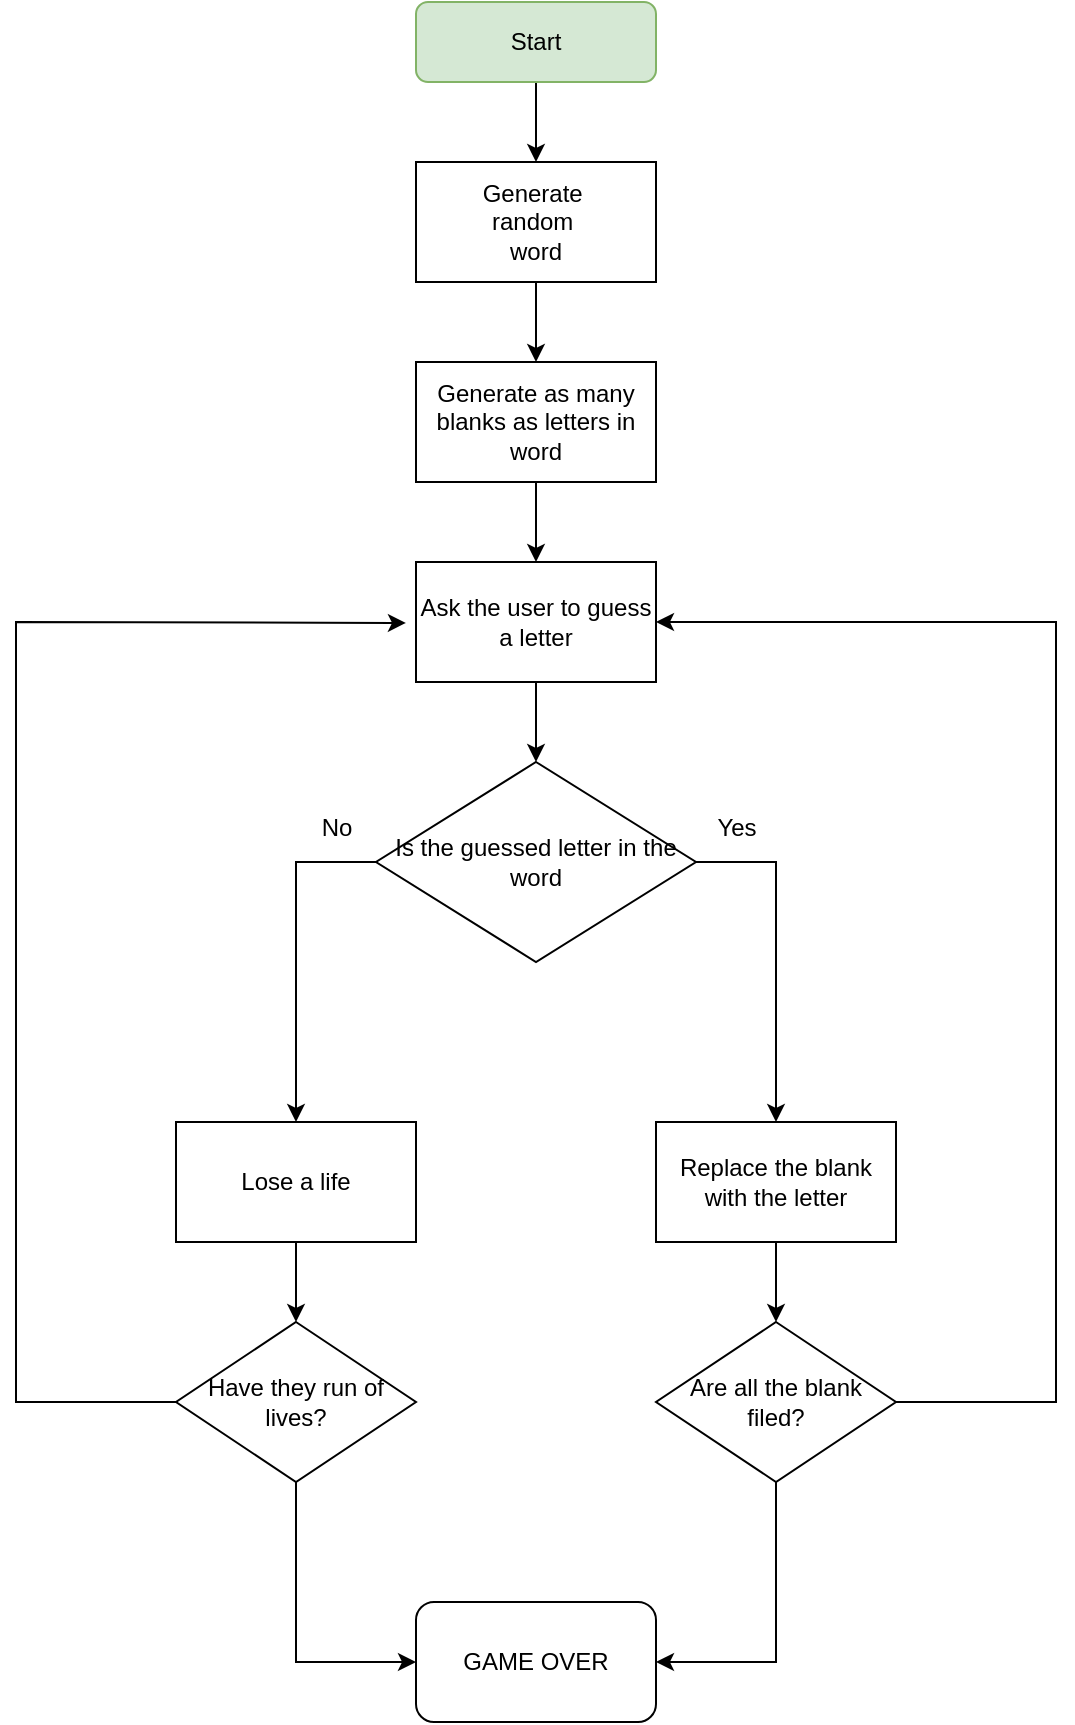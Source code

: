 <mxfile version="21.6.5" type="device">
  <diagram id="VOfldrrkkMMnfoJFPM4x" name="Strona-1">
    <mxGraphModel dx="1195" dy="667" grid="1" gridSize="10" guides="1" tooltips="1" connect="1" arrows="1" fold="1" page="1" pageScale="1" pageWidth="827" pageHeight="1169" math="0" shadow="0">
      <root>
        <mxCell id="0" />
        <mxCell id="1" parent="0" />
        <mxCell id="Pn8fTQrSeP5vRvdxLiqo-3" style="edgeStyle=orthogonalEdgeStyle;rounded=0;orthogonalLoop=1;jettySize=auto;html=1;entryX=0.5;entryY=0;entryDx=0;entryDy=0;" parent="1" source="Pn8fTQrSeP5vRvdxLiqo-2" target="0hfvHlJQEB75wdgaN8Lp-2" edge="1">
          <mxGeometry relative="1" as="geometry" />
        </mxCell>
        <mxCell id="Pn8fTQrSeP5vRvdxLiqo-2" value="Start" style="rounded=1;whiteSpace=wrap;html=1;fillColor=#d5e8d4;strokeColor=#82b366;" parent="1" vertex="1">
          <mxGeometry x="360" y="220" width="120" height="40" as="geometry" />
        </mxCell>
        <mxCell id="0hfvHlJQEB75wdgaN8Lp-2" value="Generate&amp;nbsp;&lt;br&gt;random&amp;nbsp;&lt;br&gt;word" style="rounded=0;whiteSpace=wrap;html=1;" parent="1" vertex="1">
          <mxGeometry x="360" y="300" width="120" height="60" as="geometry" />
        </mxCell>
        <mxCell id="0hfvHlJQEB75wdgaN8Lp-5" value="" style="endArrow=classic;html=1;rounded=0;exitX=0.5;exitY=1;exitDx=0;exitDy=0;entryX=0.5;entryY=0;entryDx=0;entryDy=0;" parent="1" source="0hfvHlJQEB75wdgaN8Lp-2" target="7qHIeuqxKGYgVOIsx_RR-1" edge="1">
          <mxGeometry width="50" height="50" relative="1" as="geometry">
            <mxPoint x="423" y="420" as="sourcePoint" />
            <mxPoint x="420" y="380" as="targetPoint" />
          </mxGeometry>
        </mxCell>
        <mxCell id="0hfvHlJQEB75wdgaN8Lp-12" value="" style="endArrow=classic;html=1;rounded=0;entryX=0.5;entryY=0;entryDx=0;entryDy=0;" parent="1" edge="1">
          <mxGeometry width="50" height="50" relative="1" as="geometry">
            <mxPoint x="420" y="460" as="sourcePoint" />
            <mxPoint x="420" y="500" as="targetPoint" />
            <Array as="points" />
          </mxGeometry>
        </mxCell>
        <mxCell id="7qHIeuqxKGYgVOIsx_RR-1" value="Generate as many&lt;br&gt;blanks as letters in word" style="rounded=0;whiteSpace=wrap;html=1;" parent="1" vertex="1">
          <mxGeometry x="360" y="400" width="120" height="60" as="geometry" />
        </mxCell>
        <mxCell id="Roeo9qRnnbEcS-y0jFTX-1" value="Ask the user to guess a letter" style="rounded=0;whiteSpace=wrap;html=1;" parent="1" vertex="1">
          <mxGeometry x="360" y="500" width="120" height="60" as="geometry" />
        </mxCell>
        <mxCell id="Roeo9qRnnbEcS-y0jFTX-2" value="Lose a life" style="rounded=0;whiteSpace=wrap;html=1;" parent="1" vertex="1">
          <mxGeometry x="240" y="780" width="120" height="60" as="geometry" />
        </mxCell>
        <mxCell id="Roeo9qRnnbEcS-y0jFTX-3" value="Replace the blank with the letter" style="rounded=0;whiteSpace=wrap;html=1;" parent="1" vertex="1">
          <mxGeometry x="480" y="780" width="120" height="60" as="geometry" />
        </mxCell>
        <mxCell id="Roeo9qRnnbEcS-y0jFTX-4" value="Is the guessed letter in the word&lt;br&gt;" style="rhombus;whiteSpace=wrap;html=1;" parent="1" vertex="1">
          <mxGeometry x="340" y="600" width="160" height="100" as="geometry" />
        </mxCell>
        <mxCell id="Roeo9qRnnbEcS-y0jFTX-5" value="" style="endArrow=classic;html=1;rounded=0;entryX=0.5;entryY=0;entryDx=0;entryDy=0;exitX=1;exitY=0.5;exitDx=0;exitDy=0;" parent="1" source="Roeo9qRnnbEcS-y0jFTX-4" target="Roeo9qRnnbEcS-y0jFTX-3" edge="1">
          <mxGeometry width="50" height="50" relative="1" as="geometry">
            <mxPoint x="390" y="740" as="sourcePoint" />
            <mxPoint x="440" y="690" as="targetPoint" />
            <Array as="points">
              <mxPoint x="540" y="650" />
            </Array>
          </mxGeometry>
        </mxCell>
        <mxCell id="Roeo9qRnnbEcS-y0jFTX-6" value="" style="endArrow=classic;html=1;rounded=0;entryX=0.5;entryY=0;entryDx=0;entryDy=0;exitX=0;exitY=0.5;exitDx=0;exitDy=0;" parent="1" source="Roeo9qRnnbEcS-y0jFTX-4" target="Roeo9qRnnbEcS-y0jFTX-2" edge="1">
          <mxGeometry width="50" height="50" relative="1" as="geometry">
            <mxPoint x="390" y="740" as="sourcePoint" />
            <mxPoint x="440" y="690" as="targetPoint" />
            <Array as="points">
              <mxPoint x="300" y="650" />
            </Array>
          </mxGeometry>
        </mxCell>
        <mxCell id="Roeo9qRnnbEcS-y0jFTX-7" value="" style="endArrow=classic;html=1;rounded=0;entryX=0.5;entryY=0;entryDx=0;entryDy=0;exitX=0.5;exitY=1;exitDx=0;exitDy=0;" parent="1" source="Roeo9qRnnbEcS-y0jFTX-1" target="Roeo9qRnnbEcS-y0jFTX-4" edge="1">
          <mxGeometry width="50" height="50" relative="1" as="geometry">
            <mxPoint x="390" y="640" as="sourcePoint" />
            <mxPoint x="440" y="590" as="targetPoint" />
          </mxGeometry>
        </mxCell>
        <mxCell id="zRUWmWd4lChET46HQYQI-2" value="No" style="text;html=1;align=center;verticalAlign=middle;resizable=0;points=[];autosize=1;strokeColor=none;fillColor=none;" vertex="1" parent="1">
          <mxGeometry x="300" y="618" width="40" height="30" as="geometry" />
        </mxCell>
        <mxCell id="zRUWmWd4lChET46HQYQI-3" value="Yes" style="text;html=1;align=center;verticalAlign=middle;resizable=0;points=[];autosize=1;strokeColor=none;fillColor=none;" vertex="1" parent="1">
          <mxGeometry x="500" y="618" width="40" height="30" as="geometry" />
        </mxCell>
        <mxCell id="zRUWmWd4lChET46HQYQI-4" value="Have they run of lives?" style="rhombus;whiteSpace=wrap;html=1;" vertex="1" parent="1">
          <mxGeometry x="240" y="880" width="120" height="80" as="geometry" />
        </mxCell>
        <mxCell id="zRUWmWd4lChET46HQYQI-5" value="Are all the blank filed?" style="rhombus;whiteSpace=wrap;html=1;" vertex="1" parent="1">
          <mxGeometry x="480" y="880" width="120" height="80" as="geometry" />
        </mxCell>
        <mxCell id="zRUWmWd4lChET46HQYQI-6" value="" style="endArrow=classic;html=1;rounded=0;exitX=0.5;exitY=1;exitDx=0;exitDy=0;entryX=0.5;entryY=0;entryDx=0;entryDy=0;" edge="1" parent="1" source="Roeo9qRnnbEcS-y0jFTX-2" target="zRUWmWd4lChET46HQYQI-4">
          <mxGeometry width="50" height="50" relative="1" as="geometry">
            <mxPoint x="390" y="970" as="sourcePoint" />
            <mxPoint x="440" y="920" as="targetPoint" />
          </mxGeometry>
        </mxCell>
        <mxCell id="zRUWmWd4lChET46HQYQI-7" value="" style="endArrow=classic;html=1;rounded=0;entryX=0.5;entryY=0;entryDx=0;entryDy=0;exitX=0.5;exitY=1;exitDx=0;exitDy=0;" edge="1" parent="1" source="Roeo9qRnnbEcS-y0jFTX-3" target="zRUWmWd4lChET46HQYQI-5">
          <mxGeometry width="50" height="50" relative="1" as="geometry">
            <mxPoint x="390" y="970" as="sourcePoint" />
            <mxPoint x="440" y="920" as="targetPoint" />
          </mxGeometry>
        </mxCell>
        <mxCell id="zRUWmWd4lChET46HQYQI-8" value="GAME OVER" style="rounded=1;whiteSpace=wrap;html=1;" vertex="1" parent="1">
          <mxGeometry x="360" y="1020" width="120" height="60" as="geometry" />
        </mxCell>
        <mxCell id="zRUWmWd4lChET46HQYQI-10" value="" style="endArrow=classic;html=1;rounded=0;exitX=0.5;exitY=1;exitDx=0;exitDy=0;entryX=0;entryY=0.5;entryDx=0;entryDy=0;" edge="1" parent="1" source="zRUWmWd4lChET46HQYQI-4" target="zRUWmWd4lChET46HQYQI-8">
          <mxGeometry width="50" height="50" relative="1" as="geometry">
            <mxPoint x="390" y="890" as="sourcePoint" />
            <mxPoint x="440" y="840" as="targetPoint" />
            <Array as="points">
              <mxPoint x="300" y="1050" />
            </Array>
          </mxGeometry>
        </mxCell>
        <mxCell id="zRUWmWd4lChET46HQYQI-11" value="" style="endArrow=classic;html=1;rounded=0;exitX=0.5;exitY=1;exitDx=0;exitDy=0;entryX=1;entryY=0.5;entryDx=0;entryDy=0;" edge="1" parent="1" source="zRUWmWd4lChET46HQYQI-5" target="zRUWmWd4lChET46HQYQI-8">
          <mxGeometry width="50" height="50" relative="1" as="geometry">
            <mxPoint x="390" y="890" as="sourcePoint" />
            <mxPoint x="440" y="840" as="targetPoint" />
            <Array as="points">
              <mxPoint x="540" y="1050" />
            </Array>
          </mxGeometry>
        </mxCell>
        <mxCell id="zRUWmWd4lChET46HQYQI-12" value="" style="endArrow=classic;html=1;rounded=0;exitX=0;exitY=0.5;exitDx=0;exitDy=0;entryX=-0.042;entryY=0.508;entryDx=0;entryDy=0;entryPerimeter=0;" edge="1" parent="1" source="zRUWmWd4lChET46HQYQI-4" target="Roeo9qRnnbEcS-y0jFTX-1">
          <mxGeometry width="50" height="50" relative="1" as="geometry">
            <mxPoint x="390" y="800" as="sourcePoint" />
            <mxPoint x="440" y="750" as="targetPoint" />
            <Array as="points">
              <mxPoint x="160" y="920" />
              <mxPoint x="160" y="530" />
            </Array>
          </mxGeometry>
        </mxCell>
        <mxCell id="zRUWmWd4lChET46HQYQI-14" value="" style="endArrow=classic;html=1;rounded=0;exitX=1;exitY=0.5;exitDx=0;exitDy=0;entryX=1;entryY=0.5;entryDx=0;entryDy=0;" edge="1" parent="1" source="zRUWmWd4lChET46HQYQI-5" target="Roeo9qRnnbEcS-y0jFTX-1">
          <mxGeometry width="50" height="50" relative="1" as="geometry">
            <mxPoint x="390" y="720" as="sourcePoint" />
            <mxPoint x="490" y="520" as="targetPoint" />
            <Array as="points">
              <mxPoint x="680" y="920" />
              <mxPoint x="680" y="530" />
            </Array>
          </mxGeometry>
        </mxCell>
      </root>
    </mxGraphModel>
  </diagram>
</mxfile>
